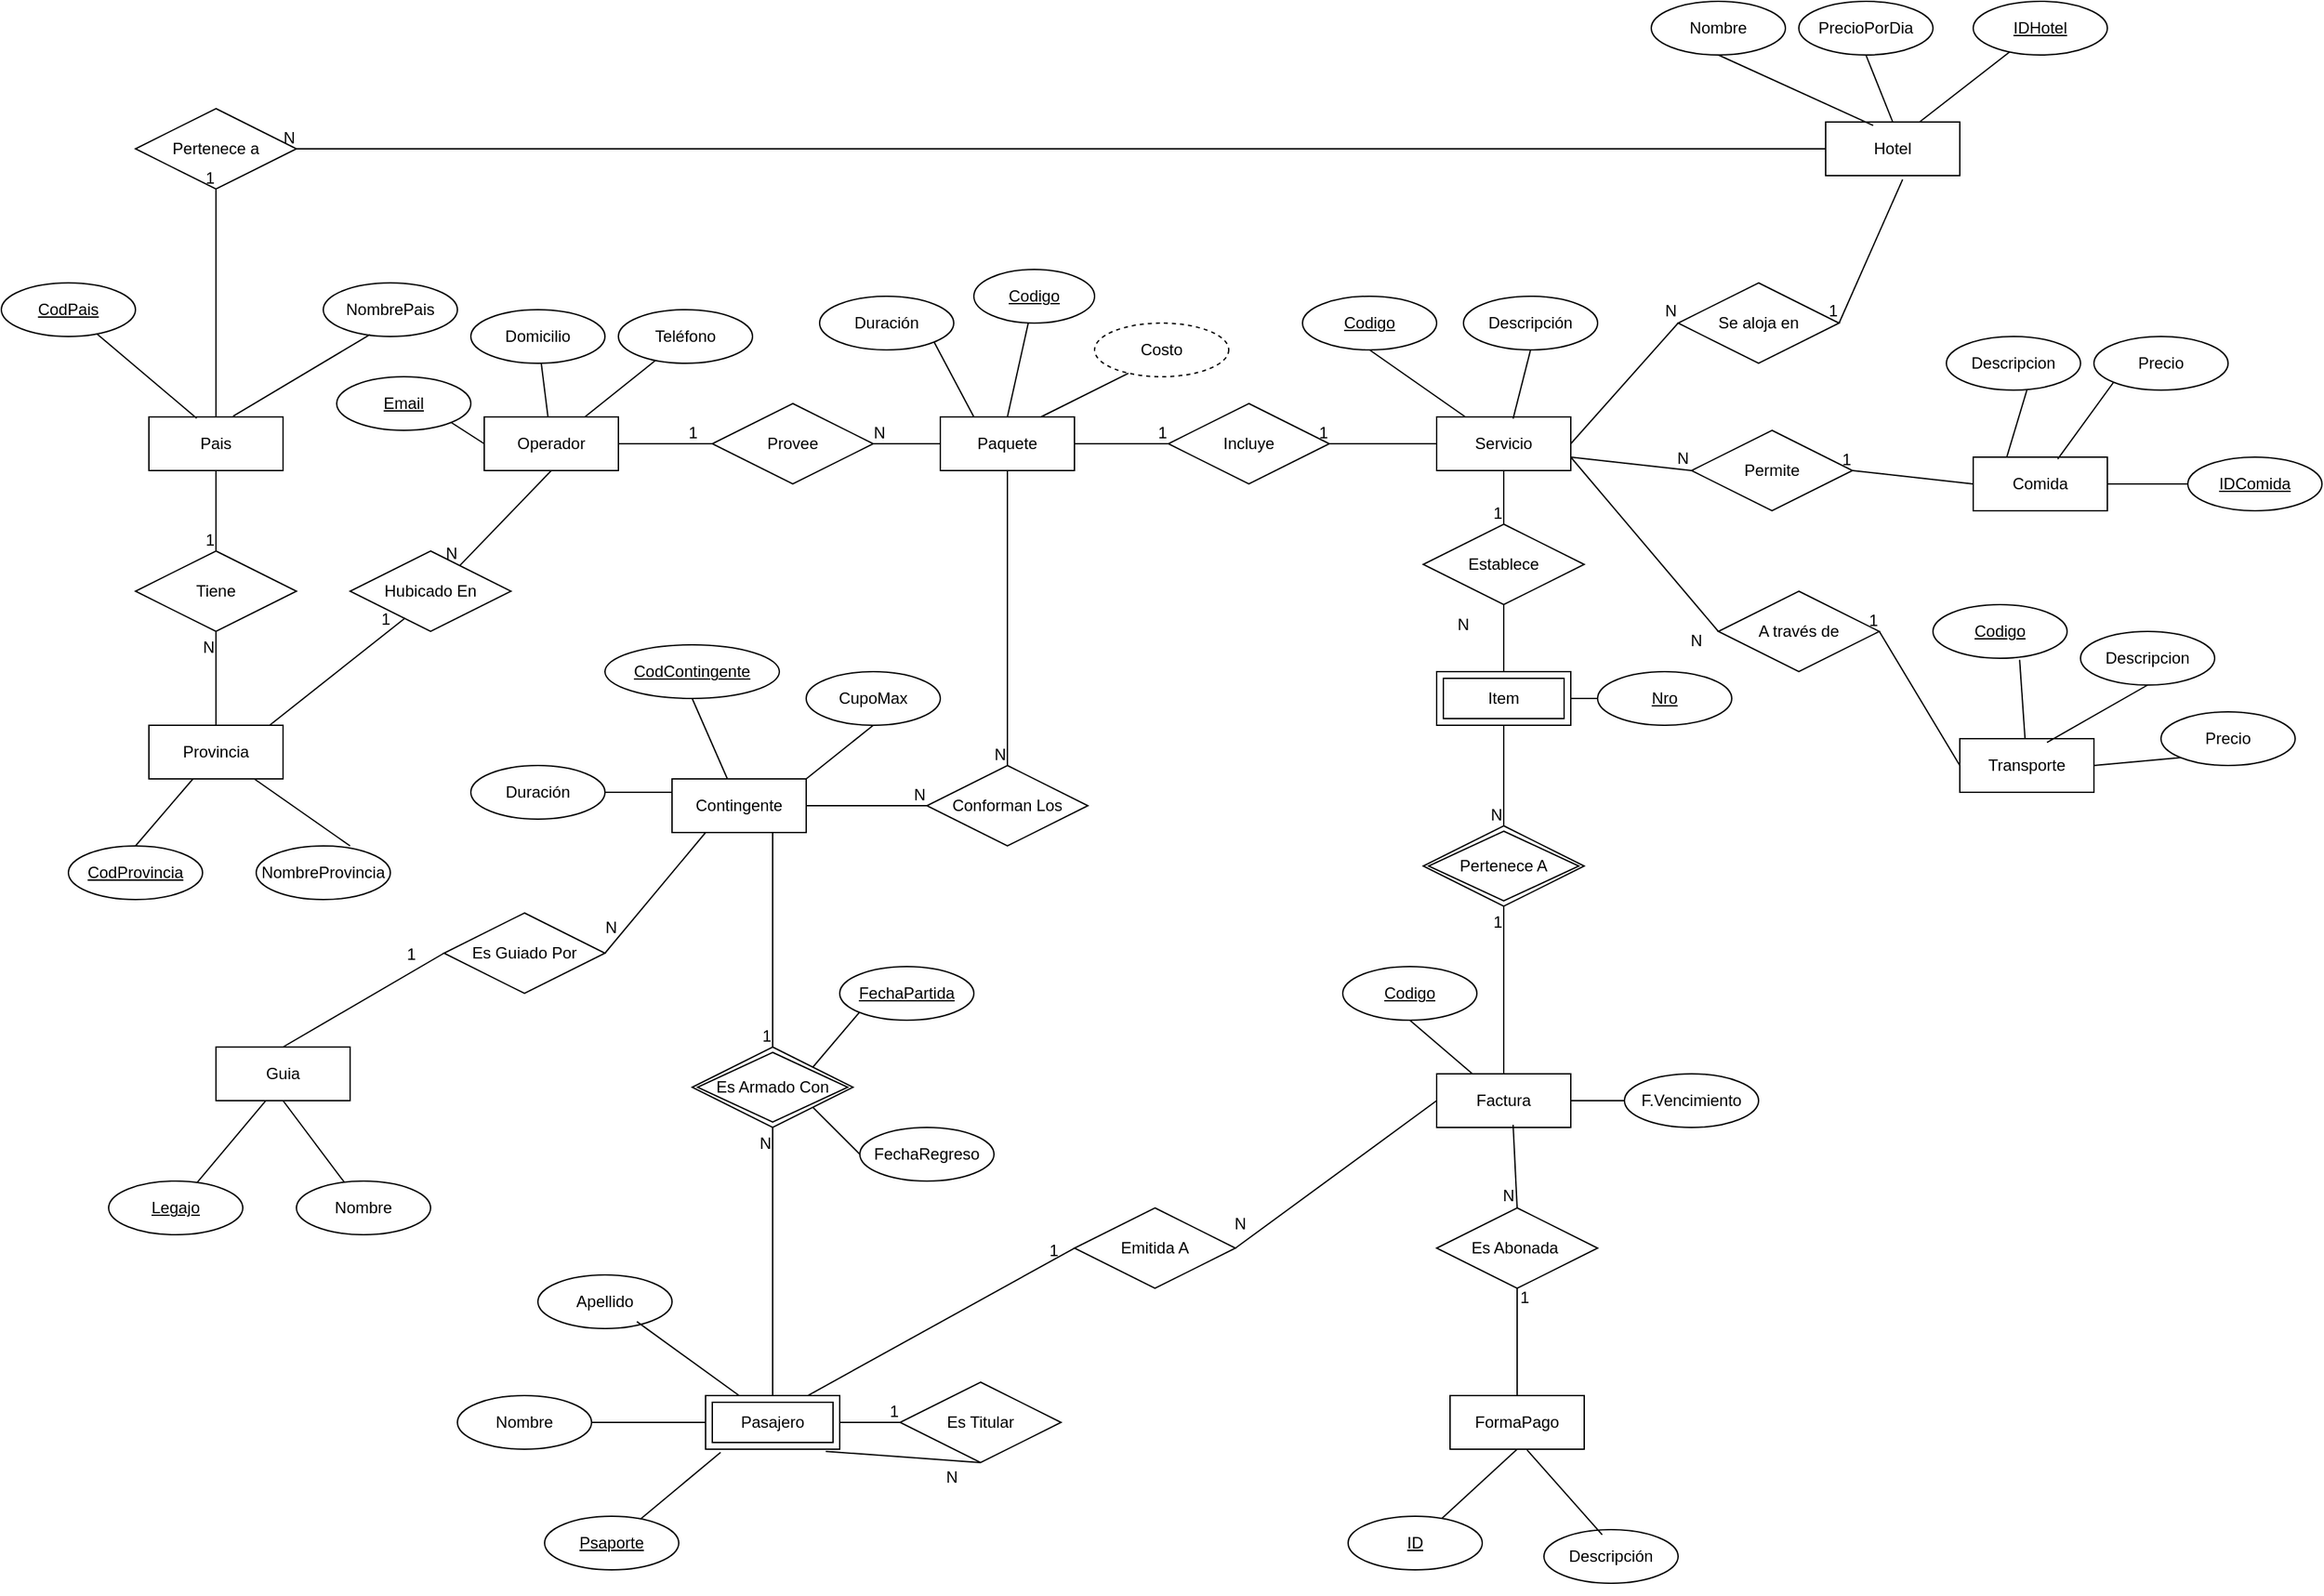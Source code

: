 <mxfile version="26.2.2">
  <diagram name="Página-1" id="6O1KKREfVq3B-GbUaAFD">
    <mxGraphModel dx="1871" dy="1795" grid="1" gridSize="10" guides="1" tooltips="1" connect="1" arrows="1" fold="1" page="1" pageScale="1" pageWidth="827" pageHeight="1169" math="0" shadow="0">
      <root>
        <mxCell id="0" />
        <mxCell id="1" parent="0" />
        <mxCell id="ejgy_zcAvgptHarT8cZN-1" value="Pais" style="whiteSpace=wrap;html=1;align=center;" parent="1" vertex="1">
          <mxGeometry x="-580" y="250" width="100" height="40" as="geometry" />
        </mxCell>
        <mxCell id="ejgy_zcAvgptHarT8cZN-3" value="CodPais" style="ellipse;whiteSpace=wrap;html=1;align=center;fontStyle=4;" parent="1" vertex="1">
          <mxGeometry x="-690" y="150" width="100" height="40" as="geometry" />
        </mxCell>
        <mxCell id="ejgy_zcAvgptHarT8cZN-4" value="NombrePais" style="ellipse;whiteSpace=wrap;html=1;align=center;" parent="1" vertex="1">
          <mxGeometry x="-450" y="150" width="100" height="40" as="geometry" />
        </mxCell>
        <mxCell id="ejgy_zcAvgptHarT8cZN-6" value="" style="endArrow=none;html=1;rounded=0;entryX=0.356;entryY=0.025;entryDx=0;entryDy=0;entryPerimeter=0;" parent="1" source="ejgy_zcAvgptHarT8cZN-3" target="ejgy_zcAvgptHarT8cZN-1" edge="1">
          <mxGeometry relative="1" as="geometry">
            <mxPoint x="-300" y="420" as="sourcePoint" />
            <mxPoint x="-140" y="420" as="targetPoint" />
          </mxGeometry>
        </mxCell>
        <mxCell id="ejgy_zcAvgptHarT8cZN-8" value="" style="endArrow=none;html=1;rounded=0;exitX=0.348;exitY=0.965;exitDx=0;exitDy=0;exitPerimeter=0;entryX=0.628;entryY=-0.015;entryDx=0;entryDy=0;entryPerimeter=0;" parent="1" source="ejgy_zcAvgptHarT8cZN-4" target="ejgy_zcAvgptHarT8cZN-1" edge="1">
          <mxGeometry relative="1" as="geometry">
            <mxPoint x="-300" y="420" as="sourcePoint" />
            <mxPoint x="-140" y="420" as="targetPoint" />
          </mxGeometry>
        </mxCell>
        <mxCell id="ejgy_zcAvgptHarT8cZN-9" value="Provincia" style="whiteSpace=wrap;html=1;align=center;" parent="1" vertex="1">
          <mxGeometry x="-580" y="480" width="100" height="40" as="geometry" />
        </mxCell>
        <mxCell id="ejgy_zcAvgptHarT8cZN-10" value="Tiene" style="shape=rhombus;perimeter=rhombusPerimeter;whiteSpace=wrap;html=1;align=center;" parent="1" vertex="1">
          <mxGeometry x="-590" y="350" width="120" height="60" as="geometry" />
        </mxCell>
        <mxCell id="ejgy_zcAvgptHarT8cZN-11" value="" style="endArrow=none;html=1;rounded=0;" parent="1" source="ejgy_zcAvgptHarT8cZN-10" target="ejgy_zcAvgptHarT8cZN-1" edge="1">
          <mxGeometry relative="1" as="geometry">
            <mxPoint x="-300" y="420" as="sourcePoint" />
            <mxPoint x="-140" y="420" as="targetPoint" />
          </mxGeometry>
        </mxCell>
        <mxCell id="ejgy_zcAvgptHarT8cZN-12" value="1" style="resizable=0;html=1;whiteSpace=wrap;align=right;verticalAlign=bottom;" parent="ejgy_zcAvgptHarT8cZN-11" connectable="0" vertex="1">
          <mxGeometry x="1" relative="1" as="geometry">
            <mxPoint y="60" as="offset" />
          </mxGeometry>
        </mxCell>
        <mxCell id="ejgy_zcAvgptHarT8cZN-13" value="" style="endArrow=none;html=1;rounded=0;entryX=0.5;entryY=1;entryDx=0;entryDy=0;exitX=0.5;exitY=0;exitDx=0;exitDy=0;" parent="1" source="ejgy_zcAvgptHarT8cZN-9" target="ejgy_zcAvgptHarT8cZN-10" edge="1">
          <mxGeometry relative="1" as="geometry">
            <mxPoint x="-300" y="420" as="sourcePoint" />
            <mxPoint x="-140" y="420" as="targetPoint" />
          </mxGeometry>
        </mxCell>
        <mxCell id="ejgy_zcAvgptHarT8cZN-14" value="N" style="resizable=0;html=1;whiteSpace=wrap;align=right;verticalAlign=bottom;" parent="ejgy_zcAvgptHarT8cZN-13" connectable="0" vertex="1">
          <mxGeometry x="1" relative="1" as="geometry">
            <mxPoint y="20" as="offset" />
          </mxGeometry>
        </mxCell>
        <mxCell id="ejgy_zcAvgptHarT8cZN-15" value="CodProvincia" style="ellipse;whiteSpace=wrap;html=1;align=center;fontStyle=4;" parent="1" vertex="1">
          <mxGeometry x="-640" y="570" width="100" height="40" as="geometry" />
        </mxCell>
        <mxCell id="ejgy_zcAvgptHarT8cZN-16" value="NombreProvincia" style="ellipse;whiteSpace=wrap;html=1;align=center;" parent="1" vertex="1">
          <mxGeometry x="-500" y="570" width="100" height="40" as="geometry" />
        </mxCell>
        <mxCell id="ejgy_zcAvgptHarT8cZN-17" value="" style="endArrow=none;html=1;rounded=0;entryX=0.5;entryY=0;entryDx=0;entryDy=0;" parent="1" source="ejgy_zcAvgptHarT8cZN-9" target="ejgy_zcAvgptHarT8cZN-15" edge="1">
          <mxGeometry relative="1" as="geometry">
            <mxPoint x="-300" y="420" as="sourcePoint" />
            <mxPoint x="-140" y="420" as="targetPoint" />
          </mxGeometry>
        </mxCell>
        <mxCell id="ejgy_zcAvgptHarT8cZN-18" value="" style="endArrow=none;html=1;rounded=0;exitX=0.7;exitY=0;exitDx=0;exitDy=0;exitPerimeter=0;" parent="1" source="ejgy_zcAvgptHarT8cZN-16" target="ejgy_zcAvgptHarT8cZN-9" edge="1">
          <mxGeometry relative="1" as="geometry">
            <mxPoint x="-300" y="420" as="sourcePoint" />
            <mxPoint x="-140" y="420" as="targetPoint" />
          </mxGeometry>
        </mxCell>
        <mxCell id="ejgy_zcAvgptHarT8cZN-19" value="Hubicado En" style="shape=rhombus;perimeter=rhombusPerimeter;whiteSpace=wrap;html=1;align=center;" parent="1" vertex="1">
          <mxGeometry x="-430" y="350" width="120" height="60" as="geometry" />
        </mxCell>
        <mxCell id="ejgy_zcAvgptHarT8cZN-21" value="" style="endArrow=none;html=1;rounded=0;entryX=0.342;entryY=0.833;entryDx=0;entryDy=0;exitX=0.9;exitY=0;exitDx=0;exitDy=0;exitPerimeter=0;entryPerimeter=0;" parent="1" source="ejgy_zcAvgptHarT8cZN-9" target="ejgy_zcAvgptHarT8cZN-19" edge="1">
          <mxGeometry relative="1" as="geometry">
            <mxPoint x="-300" y="420" as="sourcePoint" />
            <mxPoint x="-140" y="420" as="targetPoint" />
          </mxGeometry>
        </mxCell>
        <mxCell id="ejgy_zcAvgptHarT8cZN-22" value="1" style="resizable=0;html=1;whiteSpace=wrap;align=right;verticalAlign=bottom;" parent="ejgy_zcAvgptHarT8cZN-21" connectable="0" vertex="1">
          <mxGeometry x="1" relative="1" as="geometry">
            <mxPoint x="-10" y="10" as="offset" />
          </mxGeometry>
        </mxCell>
        <mxCell id="ejgy_zcAvgptHarT8cZN-23" value="Operador" style="whiteSpace=wrap;html=1;align=center;" parent="1" vertex="1">
          <mxGeometry x="-330" y="250" width="100" height="40" as="geometry" />
        </mxCell>
        <mxCell id="ejgy_zcAvgptHarT8cZN-25" value="" style="endArrow=none;html=1;rounded=0;entryX=0.682;entryY=0.18;entryDx=0;entryDy=0;exitX=0.5;exitY=1;exitDx=0;exitDy=0;entryPerimeter=0;" parent="1" source="ejgy_zcAvgptHarT8cZN-23" target="ejgy_zcAvgptHarT8cZN-19" edge="1">
          <mxGeometry relative="1" as="geometry">
            <mxPoint x="-300" y="420" as="sourcePoint" />
            <mxPoint x="-140" y="420" as="targetPoint" />
          </mxGeometry>
        </mxCell>
        <mxCell id="ejgy_zcAvgptHarT8cZN-26" value="N" style="resizable=0;html=1;whiteSpace=wrap;align=right;verticalAlign=bottom;" parent="ejgy_zcAvgptHarT8cZN-25" connectable="0" vertex="1">
          <mxGeometry x="1" relative="1" as="geometry" />
        </mxCell>
        <mxCell id="ejgy_zcAvgptHarT8cZN-28" value="Domicilio" style="ellipse;whiteSpace=wrap;html=1;align=center;" parent="1" vertex="1">
          <mxGeometry x="-340" y="170" width="100" height="40" as="geometry" />
        </mxCell>
        <mxCell id="ejgy_zcAvgptHarT8cZN-29" value="" style="endArrow=none;html=1;rounded=0;" parent="1" source="ejgy_zcAvgptHarT8cZN-28" target="ejgy_zcAvgptHarT8cZN-23" edge="1">
          <mxGeometry relative="1" as="geometry">
            <mxPoint x="-300" y="420" as="sourcePoint" />
            <mxPoint x="-140" y="420" as="targetPoint" />
          </mxGeometry>
        </mxCell>
        <mxCell id="ejgy_zcAvgptHarT8cZN-30" value="Teléfono" style="ellipse;whiteSpace=wrap;html=1;align=center;" parent="1" vertex="1">
          <mxGeometry x="-230" y="170" width="100" height="40" as="geometry" />
        </mxCell>
        <mxCell id="ejgy_zcAvgptHarT8cZN-31" value="" style="endArrow=none;html=1;rounded=0;entryX=0.75;entryY=0;entryDx=0;entryDy=0;" parent="1" source="ejgy_zcAvgptHarT8cZN-30" target="ejgy_zcAvgptHarT8cZN-23" edge="1">
          <mxGeometry relative="1" as="geometry">
            <mxPoint x="-300" y="420" as="sourcePoint" />
            <mxPoint x="-140" y="420" as="targetPoint" />
          </mxGeometry>
        </mxCell>
        <mxCell id="ejgy_zcAvgptHarT8cZN-33" value="Email" style="ellipse;whiteSpace=wrap;html=1;align=center;fontStyle=4;" parent="1" vertex="1">
          <mxGeometry x="-440" y="220" width="100" height="40" as="geometry" />
        </mxCell>
        <mxCell id="ejgy_zcAvgptHarT8cZN-34" value="" style="endArrow=none;html=1;rounded=0;exitX=1;exitY=1;exitDx=0;exitDy=0;entryX=0;entryY=0.5;entryDx=0;entryDy=0;" parent="1" source="ejgy_zcAvgptHarT8cZN-33" target="ejgy_zcAvgptHarT8cZN-23" edge="1">
          <mxGeometry relative="1" as="geometry">
            <mxPoint x="-300" y="420" as="sourcePoint" />
            <mxPoint x="-140" y="420" as="targetPoint" />
          </mxGeometry>
        </mxCell>
        <mxCell id="ejgy_zcAvgptHarT8cZN-35" value="Paquete" style="whiteSpace=wrap;html=1;align=center;" parent="1" vertex="1">
          <mxGeometry x="10" y="250" width="100" height="40" as="geometry" />
        </mxCell>
        <mxCell id="ejgy_zcAvgptHarT8cZN-36" value="Provee" style="shape=rhombus;perimeter=rhombusPerimeter;whiteSpace=wrap;html=1;align=center;" parent="1" vertex="1">
          <mxGeometry x="-160" y="240" width="120" height="60" as="geometry" />
        </mxCell>
        <mxCell id="ejgy_zcAvgptHarT8cZN-38" value="" style="endArrow=none;html=1;rounded=0;entryX=0;entryY=0.5;entryDx=0;entryDy=0;" parent="1" source="ejgy_zcAvgptHarT8cZN-23" target="ejgy_zcAvgptHarT8cZN-36" edge="1">
          <mxGeometry relative="1" as="geometry">
            <mxPoint x="-300" y="420" as="sourcePoint" />
            <mxPoint x="-170" y="260" as="targetPoint" />
          </mxGeometry>
        </mxCell>
        <mxCell id="ejgy_zcAvgptHarT8cZN-39" value="1" style="resizable=0;html=1;whiteSpace=wrap;align=right;verticalAlign=bottom;" parent="ejgy_zcAvgptHarT8cZN-38" connectable="0" vertex="1">
          <mxGeometry x="1" relative="1" as="geometry">
            <mxPoint x="-10" as="offset" />
          </mxGeometry>
        </mxCell>
        <mxCell id="ejgy_zcAvgptHarT8cZN-42" value="" style="endArrow=none;html=1;rounded=0;entryX=1;entryY=0.5;entryDx=0;entryDy=0;exitX=0;exitY=0.5;exitDx=0;exitDy=0;" parent="1" source="ejgy_zcAvgptHarT8cZN-35" target="ejgy_zcAvgptHarT8cZN-36" edge="1">
          <mxGeometry relative="1" as="geometry">
            <mxPoint x="-300" y="420" as="sourcePoint" />
            <mxPoint x="-140" y="420" as="targetPoint" />
          </mxGeometry>
        </mxCell>
        <mxCell id="ejgy_zcAvgptHarT8cZN-43" value="N" style="resizable=0;html=1;whiteSpace=wrap;align=right;verticalAlign=bottom;" parent="ejgy_zcAvgptHarT8cZN-42" connectable="0" vertex="1">
          <mxGeometry x="1" relative="1" as="geometry">
            <mxPoint x="10" as="offset" />
          </mxGeometry>
        </mxCell>
        <mxCell id="ejgy_zcAvgptHarT8cZN-47" value="" style="endArrow=none;html=1;rounded=0;entryX=0;entryY=0.5;entryDx=0;entryDy=0;exitX=1;exitY=0.5;exitDx=0;exitDy=0;" parent="1" source="ejgy_zcAvgptHarT8cZN-35" target="ghniVI8SRtHAH0aED-Tp-4" edge="1">
          <mxGeometry relative="1" as="geometry">
            <mxPoint x="-90" y="420" as="sourcePoint" />
            <mxPoint x="180" y="270" as="targetPoint" />
          </mxGeometry>
        </mxCell>
        <mxCell id="ejgy_zcAvgptHarT8cZN-48" value="1" style="resizable=0;html=1;whiteSpace=wrap;align=right;verticalAlign=bottom;" parent="ejgy_zcAvgptHarT8cZN-47" connectable="0" vertex="1">
          <mxGeometry x="1" relative="1" as="geometry" />
        </mxCell>
        <mxCell id="ejgy_zcAvgptHarT8cZN-51" value="Contingente" style="whiteSpace=wrap;html=1;align=center;" parent="1" vertex="1">
          <mxGeometry x="-190" y="520" width="100" height="40" as="geometry" />
        </mxCell>
        <mxCell id="ejgy_zcAvgptHarT8cZN-56" value="Costo" style="ellipse;whiteSpace=wrap;html=1;align=center;dashed=1;" parent="1" vertex="1">
          <mxGeometry x="125" y="180" width="100" height="40" as="geometry" />
        </mxCell>
        <mxCell id="ejgy_zcAvgptHarT8cZN-57" value="Codigo" style="ellipse;whiteSpace=wrap;html=1;align=center;fontStyle=4;" parent="1" vertex="1">
          <mxGeometry x="35" y="140" width="90" height="40" as="geometry" />
        </mxCell>
        <mxCell id="ejgy_zcAvgptHarT8cZN-59" value="" style="endArrow=none;html=1;rounded=0;entryX=0.5;entryY=0;entryDx=0;entryDy=0;" parent="1" source="ejgy_zcAvgptHarT8cZN-57" target="ejgy_zcAvgptHarT8cZN-35" edge="1">
          <mxGeometry relative="1" as="geometry">
            <mxPoint x="-90" y="420" as="sourcePoint" />
            <mxPoint x="70" y="420" as="targetPoint" />
          </mxGeometry>
        </mxCell>
        <mxCell id="ejgy_zcAvgptHarT8cZN-60" value="" style="endArrow=none;html=1;rounded=0;exitX=0.252;exitY=0.935;exitDx=0;exitDy=0;entryX=0.75;entryY=0;entryDx=0;entryDy=0;exitPerimeter=0;" parent="1" source="ejgy_zcAvgptHarT8cZN-56" target="ejgy_zcAvgptHarT8cZN-35" edge="1">
          <mxGeometry relative="1" as="geometry">
            <mxPoint x="-90" y="420" as="sourcePoint" />
            <mxPoint x="70" y="420" as="targetPoint" />
          </mxGeometry>
        </mxCell>
        <mxCell id="ejgy_zcAvgptHarT8cZN-65" value="Cupo&lt;span style=&quot;background-color: transparent; color: light-dark(rgb(0, 0, 0), rgb(255, 255, 255));&quot;&gt;Max&lt;/span&gt;" style="ellipse;whiteSpace=wrap;html=1;align=center;" parent="1" vertex="1">
          <mxGeometry x="-90" y="440" width="100" height="40" as="geometry" />
        </mxCell>
        <mxCell id="ejgy_zcAvgptHarT8cZN-66" value="CodContingente" style="ellipse;whiteSpace=wrap;html=1;align=center;fontStyle=4;" parent="1" vertex="1">
          <mxGeometry x="-240" y="420" width="130" height="40" as="geometry" />
        </mxCell>
        <mxCell id="ejgy_zcAvgptHarT8cZN-67" value="" style="endArrow=none;html=1;rounded=0;exitX=0.5;exitY=1;exitDx=0;exitDy=0;" parent="1" source="ejgy_zcAvgptHarT8cZN-66" target="ejgy_zcAvgptHarT8cZN-51" edge="1">
          <mxGeometry relative="1" as="geometry">
            <mxPoint x="-90" y="420" as="sourcePoint" />
            <mxPoint x="70" y="420" as="targetPoint" />
          </mxGeometry>
        </mxCell>
        <mxCell id="ejgy_zcAvgptHarT8cZN-68" value="" style="endArrow=none;html=1;rounded=0;exitX=0.5;exitY=1;exitDx=0;exitDy=0;entryX=1;entryY=0;entryDx=0;entryDy=0;" parent="1" source="ejgy_zcAvgptHarT8cZN-65" target="ejgy_zcAvgptHarT8cZN-51" edge="1">
          <mxGeometry relative="1" as="geometry">
            <mxPoint x="-90" y="420" as="sourcePoint" />
            <mxPoint x="70" y="420" as="targetPoint" />
          </mxGeometry>
        </mxCell>
        <mxCell id="ejgy_zcAvgptHarT8cZN-71" value="Duración" style="ellipse;whiteSpace=wrap;html=1;align=center;" parent="1" vertex="1">
          <mxGeometry x="-340" y="510" width="100" height="40" as="geometry" />
        </mxCell>
        <mxCell id="ejgy_zcAvgptHarT8cZN-72" value="" style="endArrow=none;html=1;rounded=0;exitX=1;exitY=0.5;exitDx=0;exitDy=0;entryX=0;entryY=0.25;entryDx=0;entryDy=0;" parent="1" source="ejgy_zcAvgptHarT8cZN-71" target="ejgy_zcAvgptHarT8cZN-51" edge="1">
          <mxGeometry relative="1" as="geometry">
            <mxPoint x="-90" y="420" as="sourcePoint" />
            <mxPoint x="70" y="420" as="targetPoint" />
          </mxGeometry>
        </mxCell>
        <mxCell id="ejgy_zcAvgptHarT8cZN-73" value="Conforman Los" style="shape=rhombus;perimeter=rhombusPerimeter;whiteSpace=wrap;html=1;align=center;" parent="1" vertex="1">
          <mxGeometry y="510" width="120" height="60" as="geometry" />
        </mxCell>
        <mxCell id="ejgy_zcAvgptHarT8cZN-74" value="" style="endArrow=none;html=1;rounded=0;entryX=0.5;entryY=0;entryDx=0;entryDy=0;exitX=0.5;exitY=1;exitDx=0;exitDy=0;" parent="1" source="ejgy_zcAvgptHarT8cZN-35" target="ejgy_zcAvgptHarT8cZN-73" edge="1">
          <mxGeometry relative="1" as="geometry">
            <mxPoint x="-140" y="420" as="sourcePoint" />
            <mxPoint x="20" y="420" as="targetPoint" />
          </mxGeometry>
        </mxCell>
        <mxCell id="ejgy_zcAvgptHarT8cZN-75" value="N" style="resizable=0;html=1;whiteSpace=wrap;align=right;verticalAlign=bottom;" parent="ejgy_zcAvgptHarT8cZN-74" connectable="0" vertex="1">
          <mxGeometry x="1" relative="1" as="geometry" />
        </mxCell>
        <mxCell id="ejgy_zcAvgptHarT8cZN-78" value="" style="endArrow=none;html=1;rounded=0;entryX=0;entryY=0.5;entryDx=0;entryDy=0;exitX=1;exitY=0.5;exitDx=0;exitDy=0;" parent="1" source="ejgy_zcAvgptHarT8cZN-51" target="ejgy_zcAvgptHarT8cZN-73" edge="1">
          <mxGeometry relative="1" as="geometry">
            <mxPoint x="-140" y="420" as="sourcePoint" />
            <mxPoint x="20" y="420" as="targetPoint" />
          </mxGeometry>
        </mxCell>
        <mxCell id="ejgy_zcAvgptHarT8cZN-79" value="N" style="resizable=0;html=1;whiteSpace=wrap;align=right;verticalAlign=bottom;" parent="ejgy_zcAvgptHarT8cZN-78" connectable="0" vertex="1">
          <mxGeometry x="1" relative="1" as="geometry" />
        </mxCell>
        <mxCell id="ejgy_zcAvgptHarT8cZN-82" value="Psaporte" style="ellipse;whiteSpace=wrap;html=1;align=center;fontStyle=4;" parent="1" vertex="1">
          <mxGeometry x="-285" y="1070" width="100" height="40" as="geometry" />
        </mxCell>
        <mxCell id="ejgy_zcAvgptHarT8cZN-83" value="Nombre" style="ellipse;whiteSpace=wrap;html=1;align=center;" parent="1" vertex="1">
          <mxGeometry x="-350" y="980" width="100" height="40" as="geometry" />
        </mxCell>
        <mxCell id="ejgy_zcAvgptHarT8cZN-84" value="" style="endArrow=none;html=1;rounded=0;entryX=0.112;entryY=1.06;entryDx=0;entryDy=0;entryPerimeter=0;" parent="1" source="ejgy_zcAvgptHarT8cZN-82" target="InJDaDbi0Jno1Hsyv-po-46" edge="1">
          <mxGeometry relative="1" as="geometry">
            <mxPoint x="-80" y="640" as="sourcePoint" />
            <mxPoint x="-159.6" y="1020.2" as="targetPoint" />
          </mxGeometry>
        </mxCell>
        <mxCell id="ejgy_zcAvgptHarT8cZN-85" value="" style="endArrow=none;html=1;rounded=0;exitX=1;exitY=0.5;exitDx=0;exitDy=0;entryX=0;entryY=0.5;entryDx=0;entryDy=0;" parent="1" source="ejgy_zcAvgptHarT8cZN-83" target="InJDaDbi0Jno1Hsyv-po-46" edge="1">
          <mxGeometry relative="1" as="geometry">
            <mxPoint x="-80" y="640" as="sourcePoint" />
            <mxPoint x="-175" y="1000" as="targetPoint" />
          </mxGeometry>
        </mxCell>
        <mxCell id="ejgy_zcAvgptHarT8cZN-87" value="" style="endArrow=none;html=1;rounded=0;entryX=0.5;entryY=0;entryDx=0;entryDy=0;exitX=0.75;exitY=1;exitDx=0;exitDy=0;" parent="1" source="ejgy_zcAvgptHarT8cZN-51" target="InJDaDbi0Jno1Hsyv-po-47" edge="1">
          <mxGeometry relative="1" as="geometry">
            <mxPoint x="-80" y="640" as="sourcePoint" />
            <mxPoint x="-115" y="720" as="targetPoint" />
          </mxGeometry>
        </mxCell>
        <mxCell id="ejgy_zcAvgptHarT8cZN-88" value="1" style="resizable=0;html=1;whiteSpace=wrap;align=right;verticalAlign=bottom;" parent="ejgy_zcAvgptHarT8cZN-87" connectable="0" vertex="1">
          <mxGeometry x="1" relative="1" as="geometry" />
        </mxCell>
        <mxCell id="ejgy_zcAvgptHarT8cZN-89" value="" style="endArrow=none;html=1;rounded=0;entryX=0.5;entryY=1;entryDx=0;entryDy=0;exitX=0.5;exitY=0;exitDx=0;exitDy=0;" parent="1" source="InJDaDbi0Jno1Hsyv-po-46" target="InJDaDbi0Jno1Hsyv-po-47" edge="1">
          <mxGeometry relative="1" as="geometry">
            <mxPoint x="-113.8" y="984" as="sourcePoint" />
            <mxPoint x="-115" y="780" as="targetPoint" />
          </mxGeometry>
        </mxCell>
        <mxCell id="ejgy_zcAvgptHarT8cZN-90" value="N" style="resizable=0;html=1;whiteSpace=wrap;align=right;verticalAlign=bottom;" parent="ejgy_zcAvgptHarT8cZN-89" connectable="0" vertex="1">
          <mxGeometry x="1" relative="1" as="geometry">
            <mxPoint y="20" as="offset" />
          </mxGeometry>
        </mxCell>
        <mxCell id="ejgy_zcAvgptHarT8cZN-91" value="Es Titular" style="shape=rhombus;perimeter=rhombusPerimeter;whiteSpace=wrap;html=1;align=center;" parent="1" vertex="1">
          <mxGeometry x="-20" y="970" width="120" height="60" as="geometry" />
        </mxCell>
        <mxCell id="ejgy_zcAvgptHarT8cZN-93" value="" style="endArrow=none;html=1;rounded=0;entryX=0;entryY=0.5;entryDx=0;entryDy=0;exitX=1;exitY=0.5;exitDx=0;exitDy=0;" parent="1" source="InJDaDbi0Jno1Hsyv-po-46" target="ejgy_zcAvgptHarT8cZN-91" edge="1">
          <mxGeometry relative="1" as="geometry">
            <mxPoint x="-75" y="1000" as="sourcePoint" />
            <mxPoint x="90" y="540" as="targetPoint" />
          </mxGeometry>
        </mxCell>
        <mxCell id="ejgy_zcAvgptHarT8cZN-94" value="1" style="resizable=0;html=1;whiteSpace=wrap;align=right;verticalAlign=bottom;" parent="ejgy_zcAvgptHarT8cZN-93" connectable="0" vertex="1">
          <mxGeometry x="1" relative="1" as="geometry" />
        </mxCell>
        <mxCell id="ejgy_zcAvgptHarT8cZN-95" value="" style="endArrow=none;html=1;rounded=0;entryX=0.5;entryY=1;entryDx=0;entryDy=0;exitX=0.896;exitY=1.04;exitDx=0;exitDy=0;exitPerimeter=0;" parent="1" source="InJDaDbi0Jno1Hsyv-po-46" target="ejgy_zcAvgptHarT8cZN-91" edge="1">
          <mxGeometry relative="1" as="geometry">
            <mxPoint x="-75" y="1020" as="sourcePoint" />
            <mxPoint x="120" y="700" as="targetPoint" />
          </mxGeometry>
        </mxCell>
        <mxCell id="ejgy_zcAvgptHarT8cZN-96" value="N" style="resizable=0;html=1;whiteSpace=wrap;align=right;verticalAlign=bottom;" parent="ejgy_zcAvgptHarT8cZN-95" connectable="0" vertex="1">
          <mxGeometry x="1" relative="1" as="geometry">
            <mxPoint x="-15" y="20" as="offset" />
          </mxGeometry>
        </mxCell>
        <mxCell id="ejgy_zcAvgptHarT8cZN-97" value="Item" style="shape=ext;margin=3;double=1;whiteSpace=wrap;html=1;align=center;" parent="1" vertex="1">
          <mxGeometry x="380" y="440" width="100" height="40" as="geometry" />
        </mxCell>
        <mxCell id="ejgy_zcAvgptHarT8cZN-104" value="Pertenece A" style="shape=rhombus;double=1;perimeter=rhombusPerimeter;whiteSpace=wrap;html=1;align=center;" parent="1" vertex="1">
          <mxGeometry x="370" y="555" width="120" height="60" as="geometry" />
        </mxCell>
        <mxCell id="ejgy_zcAvgptHarT8cZN-105" value="" style="endArrow=none;html=1;rounded=0;entryX=0.5;entryY=0;entryDx=0;entryDy=0;" parent="1" source="ejgy_zcAvgptHarT8cZN-97" target="ejgy_zcAvgptHarT8cZN-104" edge="1">
          <mxGeometry relative="1" as="geometry">
            <mxPoint x="-40" y="410" as="sourcePoint" />
            <mxPoint x="120" y="410" as="targetPoint" />
          </mxGeometry>
        </mxCell>
        <mxCell id="ejgy_zcAvgptHarT8cZN-106" value="N" style="resizable=0;html=1;whiteSpace=wrap;align=right;verticalAlign=bottom;" parent="ejgy_zcAvgptHarT8cZN-105" connectable="0" vertex="1">
          <mxGeometry x="1" relative="1" as="geometry" />
        </mxCell>
        <mxCell id="ejgy_zcAvgptHarT8cZN-107" value="Factura" style="whiteSpace=wrap;html=1;align=center;" parent="1" vertex="1">
          <mxGeometry x="380" y="740" width="100" height="40" as="geometry" />
        </mxCell>
        <mxCell id="ejgy_zcAvgptHarT8cZN-108" value="" style="endArrow=none;html=1;rounded=0;entryX=0.5;entryY=1;entryDx=0;entryDy=0;" parent="1" source="ejgy_zcAvgptHarT8cZN-107" target="ejgy_zcAvgptHarT8cZN-104" edge="1">
          <mxGeometry relative="1" as="geometry">
            <mxPoint x="-40" y="580" as="sourcePoint" />
            <mxPoint x="120" y="580" as="targetPoint" />
          </mxGeometry>
        </mxCell>
        <mxCell id="ejgy_zcAvgptHarT8cZN-109" value="1" style="resizable=0;html=1;whiteSpace=wrap;align=right;verticalAlign=bottom;" parent="ejgy_zcAvgptHarT8cZN-108" connectable="0" vertex="1">
          <mxGeometry x="1" relative="1" as="geometry">
            <mxPoint y="20" as="offset" />
          </mxGeometry>
        </mxCell>
        <mxCell id="ejgy_zcAvgptHarT8cZN-110" value="Nro" style="ellipse;whiteSpace=wrap;html=1;align=center;fontStyle=4;" parent="1" vertex="1">
          <mxGeometry x="500" y="440" width="100" height="40" as="geometry" />
        </mxCell>
        <mxCell id="ejgy_zcAvgptHarT8cZN-111" value="" style="endArrow=none;html=1;rounded=0;entryX=0;entryY=0.5;entryDx=0;entryDy=0;exitX=1;exitY=0.5;exitDx=0;exitDy=0;" parent="1" source="ejgy_zcAvgptHarT8cZN-97" target="ejgy_zcAvgptHarT8cZN-110" edge="1">
          <mxGeometry relative="1" as="geometry">
            <mxPoint x="-40" y="580" as="sourcePoint" />
            <mxPoint x="120" y="580" as="targetPoint" />
          </mxGeometry>
        </mxCell>
        <mxCell id="ejgy_zcAvgptHarT8cZN-112" value="Emitida A" style="shape=rhombus;perimeter=rhombusPerimeter;whiteSpace=wrap;html=1;align=center;" parent="1" vertex="1">
          <mxGeometry x="110" y="840" width="120" height="60" as="geometry" />
        </mxCell>
        <mxCell id="ejgy_zcAvgptHarT8cZN-114" value="" style="endArrow=none;html=1;rounded=0;entryX=0;entryY=0.5;entryDx=0;entryDy=0;" parent="1" target="ejgy_zcAvgptHarT8cZN-112" edge="1">
          <mxGeometry relative="1" as="geometry">
            <mxPoint x="-88.846" y="980" as="sourcePoint" />
            <mxPoint x="120" y="580" as="targetPoint" />
          </mxGeometry>
        </mxCell>
        <mxCell id="ejgy_zcAvgptHarT8cZN-115" value="1" style="resizable=0;html=1;whiteSpace=wrap;align=right;verticalAlign=bottom;" parent="ejgy_zcAvgptHarT8cZN-114" connectable="0" vertex="1">
          <mxGeometry x="1" relative="1" as="geometry">
            <mxPoint x="-10" y="10" as="offset" />
          </mxGeometry>
        </mxCell>
        <mxCell id="ejgy_zcAvgptHarT8cZN-117" value="" style="endArrow=none;html=1;rounded=0;exitX=1;exitY=0.5;exitDx=0;exitDy=0;entryX=0;entryY=0.5;entryDx=0;entryDy=0;" parent="1" source="ejgy_zcAvgptHarT8cZN-112" target="ejgy_zcAvgptHarT8cZN-107" edge="1">
          <mxGeometry relative="1" as="geometry">
            <mxPoint x="40" y="700" as="sourcePoint" />
            <mxPoint x="130" y="590" as="targetPoint" />
          </mxGeometry>
        </mxCell>
        <mxCell id="ejgy_zcAvgptHarT8cZN-118" value="N" style="resizable=0;html=1;whiteSpace=wrap;align=right;verticalAlign=bottom;" parent="ejgy_zcAvgptHarT8cZN-117" connectable="0" vertex="1">
          <mxGeometry x="1" relative="1" as="geometry">
            <mxPoint x="-140" y="100" as="offset" />
          </mxGeometry>
        </mxCell>
        <mxCell id="ejgy_zcAvgptHarT8cZN-119" value="Codigo" style="ellipse;whiteSpace=wrap;html=1;align=center;fontStyle=4;" parent="1" vertex="1">
          <mxGeometry x="310" y="660" width="100" height="40" as="geometry" />
        </mxCell>
        <mxCell id="ejgy_zcAvgptHarT8cZN-121" value="F.Vencimiento" style="ellipse;whiteSpace=wrap;html=1;align=center;" parent="1" vertex="1">
          <mxGeometry x="520" y="740" width="100" height="40" as="geometry" />
        </mxCell>
        <mxCell id="ejgy_zcAvgptHarT8cZN-122" value="" style="endArrow=none;html=1;rounded=0;exitX=0.5;exitY=1;exitDx=0;exitDy=0;" parent="1" source="ejgy_zcAvgptHarT8cZN-119" target="ejgy_zcAvgptHarT8cZN-107" edge="1">
          <mxGeometry relative="1" as="geometry">
            <mxPoint x="-40" y="580" as="sourcePoint" />
            <mxPoint x="120" y="580" as="targetPoint" />
          </mxGeometry>
        </mxCell>
        <mxCell id="ejgy_zcAvgptHarT8cZN-123" value="" style="endArrow=none;html=1;rounded=0;entryX=1;entryY=0.5;entryDx=0;entryDy=0;" parent="1" source="ejgy_zcAvgptHarT8cZN-121" target="ejgy_zcAvgptHarT8cZN-107" edge="1">
          <mxGeometry relative="1" as="geometry">
            <mxPoint x="-40" y="580" as="sourcePoint" />
            <mxPoint x="120" y="580" as="targetPoint" />
          </mxGeometry>
        </mxCell>
        <mxCell id="ejgy_zcAvgptHarT8cZN-124" value="FormaPago" style="whiteSpace=wrap;html=1;align=center;" parent="1" vertex="1">
          <mxGeometry x="390" y="980" width="100" height="40" as="geometry" />
        </mxCell>
        <mxCell id="ejgy_zcAvgptHarT8cZN-125" value="Es Abonada&amp;nbsp;" style="shape=rhombus;perimeter=rhombusPerimeter;whiteSpace=wrap;html=1;align=center;" parent="1" vertex="1">
          <mxGeometry x="380" y="840" width="120" height="60" as="geometry" />
        </mxCell>
        <mxCell id="ejgy_zcAvgptHarT8cZN-127" value="" style="endArrow=none;html=1;rounded=0;entryX=0.5;entryY=1;entryDx=0;entryDy=0;" parent="1" source="ejgy_zcAvgptHarT8cZN-124" target="ejgy_zcAvgptHarT8cZN-125" edge="1">
          <mxGeometry relative="1" as="geometry">
            <mxPoint x="-40" y="580" as="sourcePoint" />
            <mxPoint x="120" y="580" as="targetPoint" />
          </mxGeometry>
        </mxCell>
        <mxCell id="ejgy_zcAvgptHarT8cZN-128" value="1" style="resizable=0;html=1;whiteSpace=wrap;align=right;verticalAlign=bottom;" parent="ejgy_zcAvgptHarT8cZN-127" connectable="0" vertex="1">
          <mxGeometry x="1" relative="1" as="geometry">
            <mxPoint x="10" y="15" as="offset" />
          </mxGeometry>
        </mxCell>
        <mxCell id="ejgy_zcAvgptHarT8cZN-129" value="" style="endArrow=none;html=1;rounded=0;entryX=0.5;entryY=0;entryDx=0;entryDy=0;exitX=0.57;exitY=0.95;exitDx=0;exitDy=0;exitPerimeter=0;" parent="1" source="ejgy_zcAvgptHarT8cZN-107" target="ejgy_zcAvgptHarT8cZN-125" edge="1">
          <mxGeometry relative="1" as="geometry">
            <mxPoint x="-40" y="580" as="sourcePoint" />
            <mxPoint x="120" y="580" as="targetPoint" />
          </mxGeometry>
        </mxCell>
        <mxCell id="ejgy_zcAvgptHarT8cZN-130" value="N" style="resizable=0;html=1;whiteSpace=wrap;align=right;verticalAlign=bottom;" parent="ejgy_zcAvgptHarT8cZN-129" connectable="0" vertex="1">
          <mxGeometry x="1" relative="1" as="geometry" />
        </mxCell>
        <mxCell id="ejgy_zcAvgptHarT8cZN-131" value="Descripción" style="ellipse;whiteSpace=wrap;html=1;align=center;" parent="1" vertex="1">
          <mxGeometry x="460" y="1080" width="100" height="40" as="geometry" />
        </mxCell>
        <mxCell id="ejgy_zcAvgptHarT8cZN-132" value="ID" style="ellipse;whiteSpace=wrap;html=1;align=center;fontStyle=4;" parent="1" vertex="1">
          <mxGeometry x="314" y="1070" width="100" height="40" as="geometry" />
        </mxCell>
        <mxCell id="ejgy_zcAvgptHarT8cZN-133" style="edgeStyle=orthogonalEdgeStyle;rounded=0;orthogonalLoop=1;jettySize=auto;html=1;exitX=0.5;exitY=1;exitDx=0;exitDy=0;" parent="1" source="ejgy_zcAvgptHarT8cZN-131" target="ejgy_zcAvgptHarT8cZN-131" edge="1">
          <mxGeometry relative="1" as="geometry" />
        </mxCell>
        <mxCell id="ejgy_zcAvgptHarT8cZN-134" value="" style="endArrow=none;html=1;rounded=0;entryX=0.5;entryY=1;entryDx=0;entryDy=0;" parent="1" source="ejgy_zcAvgptHarT8cZN-132" target="ejgy_zcAvgptHarT8cZN-124" edge="1">
          <mxGeometry relative="1" as="geometry">
            <mxPoint x="-40" y="750" as="sourcePoint" />
            <mxPoint x="120" y="750" as="targetPoint" />
          </mxGeometry>
        </mxCell>
        <mxCell id="ejgy_zcAvgptHarT8cZN-135" value="" style="endArrow=none;html=1;rounded=0;entryX=0.574;entryY=1.015;entryDx=0;entryDy=0;entryPerimeter=0;exitX=0.434;exitY=0.095;exitDx=0;exitDy=0;exitPerimeter=0;" parent="1" source="ejgy_zcAvgptHarT8cZN-131" target="ejgy_zcAvgptHarT8cZN-124" edge="1">
          <mxGeometry relative="1" as="geometry">
            <mxPoint x="-40" y="750" as="sourcePoint" />
            <mxPoint x="120" y="750" as="targetPoint" />
          </mxGeometry>
        </mxCell>
        <mxCell id="ejgy_zcAvgptHarT8cZN-136" value="Guia" style="whiteSpace=wrap;html=1;align=center;" parent="1" vertex="1">
          <mxGeometry x="-530" y="720" width="100" height="40" as="geometry" />
        </mxCell>
        <mxCell id="ejgy_zcAvgptHarT8cZN-137" value="Es Guiado Por" style="shape=rhombus;perimeter=rhombusPerimeter;whiteSpace=wrap;html=1;align=center;" parent="1" vertex="1">
          <mxGeometry x="-360" y="620" width="120" height="60" as="geometry" />
        </mxCell>
        <mxCell id="ejgy_zcAvgptHarT8cZN-138" value="" style="endArrow=none;html=1;rounded=0;entryX=0;entryY=0.5;entryDx=0;entryDy=0;exitX=0.5;exitY=0;exitDx=0;exitDy=0;" parent="1" source="ejgy_zcAvgptHarT8cZN-136" target="ejgy_zcAvgptHarT8cZN-137" edge="1">
          <mxGeometry relative="1" as="geometry">
            <mxPoint x="-40" y="630" as="sourcePoint" />
            <mxPoint x="120" y="630" as="targetPoint" />
          </mxGeometry>
        </mxCell>
        <mxCell id="ejgy_zcAvgptHarT8cZN-139" value="1" style="resizable=0;html=1;whiteSpace=wrap;align=right;verticalAlign=bottom;" parent="ejgy_zcAvgptHarT8cZN-138" connectable="0" vertex="1">
          <mxGeometry x="1" relative="1" as="geometry">
            <mxPoint x="-20" y="10" as="offset" />
          </mxGeometry>
        </mxCell>
        <mxCell id="ejgy_zcAvgptHarT8cZN-140" value="" style="endArrow=none;html=1;rounded=0;entryX=1;entryY=0.5;entryDx=0;entryDy=0;exitX=0.25;exitY=1;exitDx=0;exitDy=0;" parent="1" source="ejgy_zcAvgptHarT8cZN-51" target="ejgy_zcAvgptHarT8cZN-137" edge="1">
          <mxGeometry relative="1" as="geometry">
            <mxPoint x="-40" y="630" as="sourcePoint" />
            <mxPoint x="120" y="630" as="targetPoint" />
          </mxGeometry>
        </mxCell>
        <mxCell id="ejgy_zcAvgptHarT8cZN-141" value="N" style="resizable=0;html=1;whiteSpace=wrap;align=right;verticalAlign=bottom;" parent="ejgy_zcAvgptHarT8cZN-140" connectable="0" vertex="1">
          <mxGeometry x="1" relative="1" as="geometry">
            <mxPoint x="10" y="-10" as="offset" />
          </mxGeometry>
        </mxCell>
        <mxCell id="ejgy_zcAvgptHarT8cZN-142" value="Legajo" style="ellipse;whiteSpace=wrap;html=1;align=center;fontStyle=4;" parent="1" vertex="1">
          <mxGeometry x="-610" y="820" width="100" height="40" as="geometry" />
        </mxCell>
        <mxCell id="ejgy_zcAvgptHarT8cZN-143" value="Nombre" style="ellipse;whiteSpace=wrap;html=1;align=center;" parent="1" vertex="1">
          <mxGeometry x="-470" y="820" width="100" height="40" as="geometry" />
        </mxCell>
        <mxCell id="ejgy_zcAvgptHarT8cZN-144" value="" style="endArrow=none;html=1;rounded=0;exitX=0.37;exitY=1.005;exitDx=0;exitDy=0;exitPerimeter=0;" parent="1" source="ejgy_zcAvgptHarT8cZN-136" target="ejgy_zcAvgptHarT8cZN-142" edge="1">
          <mxGeometry relative="1" as="geometry">
            <mxPoint x="-40" y="660" as="sourcePoint" />
            <mxPoint x="120" y="660" as="targetPoint" />
          </mxGeometry>
        </mxCell>
        <mxCell id="ejgy_zcAvgptHarT8cZN-145" value="" style="endArrow=none;html=1;rounded=0;exitX=0.5;exitY=1;exitDx=0;exitDy=0;" parent="1" source="ejgy_zcAvgptHarT8cZN-136" target="ejgy_zcAvgptHarT8cZN-143" edge="1">
          <mxGeometry relative="1" as="geometry">
            <mxPoint x="-40" y="660" as="sourcePoint" />
            <mxPoint x="120" y="660" as="targetPoint" />
          </mxGeometry>
        </mxCell>
        <mxCell id="ghniVI8SRtHAH0aED-Tp-1" value="Servicio" style="whiteSpace=wrap;html=1;align=center;" parent="1" vertex="1">
          <mxGeometry x="380" y="250" width="100" height="40" as="geometry" />
        </mxCell>
        <mxCell id="ghniVI8SRtHAH0aED-Tp-2" value="" style="endArrow=none;html=1;rounded=0;entryX=1;entryY=0.5;entryDx=0;entryDy=0;exitX=0;exitY=0.5;exitDx=0;exitDy=0;" parent="1" source="ghniVI8SRtHAH0aED-Tp-1" target="ghniVI8SRtHAH0aED-Tp-4" edge="1">
          <mxGeometry relative="1" as="geometry">
            <mxPoint x="130" y="470" as="sourcePoint" />
            <mxPoint x="300" y="270" as="targetPoint" />
          </mxGeometry>
        </mxCell>
        <mxCell id="ghniVI8SRtHAH0aED-Tp-3" value="1" style="resizable=0;html=1;whiteSpace=wrap;align=right;verticalAlign=bottom;" parent="ghniVI8SRtHAH0aED-Tp-2" connectable="0" vertex="1">
          <mxGeometry x="1" relative="1" as="geometry" />
        </mxCell>
        <mxCell id="ghniVI8SRtHAH0aED-Tp-4" value="Incluye" style="shape=rhombus;perimeter=rhombusPerimeter;whiteSpace=wrap;html=1;align=center;" parent="1" vertex="1">
          <mxGeometry x="180" y="240" width="120" height="60" as="geometry" />
        </mxCell>
        <mxCell id="ghniVI8SRtHAH0aED-Tp-7" value="Codigo" style="ellipse;whiteSpace=wrap;html=1;align=center;fontStyle=4;" parent="1" vertex="1">
          <mxGeometry x="280" y="160" width="100" height="40" as="geometry" />
        </mxCell>
        <mxCell id="ghniVI8SRtHAH0aED-Tp-8" value="Descripción" style="ellipse;whiteSpace=wrap;html=1;align=center;" parent="1" vertex="1">
          <mxGeometry x="400" y="160" width="100" height="40" as="geometry" />
        </mxCell>
        <mxCell id="ghniVI8SRtHAH0aED-Tp-9" value="" style="endArrow=none;html=1;rounded=0;exitX=0.5;exitY=1;exitDx=0;exitDy=0;" parent="1" source="ghniVI8SRtHAH0aED-Tp-7" target="ghniVI8SRtHAH0aED-Tp-1" edge="1">
          <mxGeometry relative="1" as="geometry">
            <mxPoint x="130" y="470" as="sourcePoint" />
            <mxPoint x="290" y="470" as="targetPoint" />
          </mxGeometry>
        </mxCell>
        <mxCell id="ghniVI8SRtHAH0aED-Tp-10" value="" style="endArrow=none;html=1;rounded=0;exitX=0.5;exitY=1;exitDx=0;exitDy=0;entryX=0.57;entryY=0.03;entryDx=0;entryDy=0;entryPerimeter=0;" parent="1" source="ghniVI8SRtHAH0aED-Tp-8" target="ghniVI8SRtHAH0aED-Tp-1" edge="1">
          <mxGeometry relative="1" as="geometry">
            <mxPoint x="130" y="470" as="sourcePoint" />
            <mxPoint x="290" y="470" as="targetPoint" />
          </mxGeometry>
        </mxCell>
        <mxCell id="ghniVI8SRtHAH0aED-Tp-11" value="Transporte" style="whiteSpace=wrap;html=1;align=center;" parent="1" vertex="1">
          <mxGeometry x="770" y="490" width="100" height="40" as="geometry" />
        </mxCell>
        <mxCell id="ghniVI8SRtHAH0aED-Tp-12" value="A través de" style="shape=rhombus;perimeter=rhombusPerimeter;whiteSpace=wrap;html=1;align=center;" parent="1" vertex="1">
          <mxGeometry x="590" y="380" width="120" height="60" as="geometry" />
        </mxCell>
        <mxCell id="ghniVI8SRtHAH0aED-Tp-14" value="" style="endArrow=none;html=1;rounded=0;entryX=1;entryY=0.5;entryDx=0;entryDy=0;exitX=0;exitY=0.5;exitDx=0;exitDy=0;" parent="1" source="ghniVI8SRtHAH0aED-Tp-11" target="ghniVI8SRtHAH0aED-Tp-12" edge="1">
          <mxGeometry relative="1" as="geometry">
            <mxPoint x="1060" y="60" as="sourcePoint" />
            <mxPoint x="1220" y="60" as="targetPoint" />
          </mxGeometry>
        </mxCell>
        <mxCell id="ghniVI8SRtHAH0aED-Tp-15" value="1" style="resizable=0;html=1;whiteSpace=wrap;align=right;verticalAlign=bottom;" parent="ghniVI8SRtHAH0aED-Tp-14" connectable="0" vertex="1">
          <mxGeometry x="1" relative="1" as="geometry" />
        </mxCell>
        <mxCell id="ghniVI8SRtHAH0aED-Tp-16" value="" style="endArrow=none;html=1;rounded=0;entryX=0;entryY=0.5;entryDx=0;entryDy=0;exitX=1;exitY=0.75;exitDx=0;exitDy=0;" parent="1" source="ghniVI8SRtHAH0aED-Tp-1" target="ghniVI8SRtHAH0aED-Tp-12" edge="1">
          <mxGeometry relative="1" as="geometry">
            <mxPoint x="1060" y="60" as="sourcePoint" />
            <mxPoint x="1220" y="60" as="targetPoint" />
          </mxGeometry>
        </mxCell>
        <mxCell id="ghniVI8SRtHAH0aED-Tp-17" value="N" style="resizable=0;html=1;whiteSpace=wrap;align=right;verticalAlign=bottom;" parent="ghniVI8SRtHAH0aED-Tp-16" connectable="0" vertex="1">
          <mxGeometry x="1" relative="1" as="geometry">
            <mxPoint x="-11" y="15" as="offset" />
          </mxGeometry>
        </mxCell>
        <mxCell id="ghniVI8SRtHAH0aED-Tp-18" value="Hotel" style="whiteSpace=wrap;html=1;align=center;" parent="1" vertex="1">
          <mxGeometry x="670" y="30" width="100" height="40" as="geometry" />
        </mxCell>
        <mxCell id="ghniVI8SRtHAH0aED-Tp-19" value="Comida" style="whiteSpace=wrap;html=1;align=center;" parent="1" vertex="1">
          <mxGeometry x="780" y="280" width="100" height="40" as="geometry" />
        </mxCell>
        <mxCell id="ghniVI8SRtHAH0aED-Tp-20" value="Establece" style="shape=rhombus;perimeter=rhombusPerimeter;whiteSpace=wrap;html=1;align=center;" parent="1" vertex="1">
          <mxGeometry x="370" y="330" width="120" height="60" as="geometry" />
        </mxCell>
        <mxCell id="ghniVI8SRtHAH0aED-Tp-22" value="" style="endArrow=none;html=1;rounded=0;entryX=0.5;entryY=0;entryDx=0;entryDy=0;exitX=0.5;exitY=1;exitDx=0;exitDy=0;" parent="1" source="ghniVI8SRtHAH0aED-Tp-1" target="ghniVI8SRtHAH0aED-Tp-20" edge="1">
          <mxGeometry relative="1" as="geometry">
            <mxPoint x="430" y="200" as="sourcePoint" />
            <mxPoint x="590" y="200" as="targetPoint" />
          </mxGeometry>
        </mxCell>
        <mxCell id="ghniVI8SRtHAH0aED-Tp-23" value="1" style="resizable=0;html=1;whiteSpace=wrap;align=right;verticalAlign=bottom;" parent="ghniVI8SRtHAH0aED-Tp-22" connectable="0" vertex="1">
          <mxGeometry x="1" relative="1" as="geometry" />
        </mxCell>
        <mxCell id="ghniVI8SRtHAH0aED-Tp-24" value="" style="endArrow=none;html=1;rounded=0;entryX=0.5;entryY=1;entryDx=0;entryDy=0;" parent="1" source="InJDaDbi0Jno1Hsyv-po-28" target="ghniVI8SRtHAH0aED-Tp-20" edge="1">
          <mxGeometry relative="1" as="geometry">
            <mxPoint x="430" y="200" as="sourcePoint" />
            <mxPoint x="590" y="200" as="targetPoint" />
          </mxGeometry>
        </mxCell>
        <mxCell id="ghniVI8SRtHAH0aED-Tp-28" style="edgeStyle=orthogonalEdgeStyle;rounded=0;orthogonalLoop=1;jettySize=auto;html=1;exitX=0.5;exitY=1;exitDx=0;exitDy=0;" parent="1" source="ghniVI8SRtHAH0aED-Tp-18" target="ghniVI8SRtHAH0aED-Tp-18" edge="1">
          <mxGeometry relative="1" as="geometry" />
        </mxCell>
        <mxCell id="InJDaDbi0Jno1Hsyv-po-1" value="Codigo" style="ellipse;whiteSpace=wrap;html=1;align=center;fontStyle=4;" vertex="1" parent="1">
          <mxGeometry x="750" y="390" width="100" height="40" as="geometry" />
        </mxCell>
        <mxCell id="InJDaDbi0Jno1Hsyv-po-3" value="Descripcion" style="ellipse;whiteSpace=wrap;html=1;align=center;" vertex="1" parent="1">
          <mxGeometry x="860" y="410" width="100" height="40" as="geometry" />
        </mxCell>
        <mxCell id="InJDaDbi0Jno1Hsyv-po-4" value="Precio" style="ellipse;whiteSpace=wrap;html=1;align=center;" vertex="1" parent="1">
          <mxGeometry x="920" y="470" width="100" height="40" as="geometry" />
        </mxCell>
        <mxCell id="InJDaDbi0Jno1Hsyv-po-5" value="" style="endArrow=none;html=1;rounded=0;exitX=0.646;exitY=1.03;exitDx=0;exitDy=0;exitPerimeter=0;" edge="1" parent="1" source="InJDaDbi0Jno1Hsyv-po-1" target="ghniVI8SRtHAH0aED-Tp-11">
          <mxGeometry relative="1" as="geometry">
            <mxPoint x="640" y="130" as="sourcePoint" />
            <mxPoint x="800" y="130" as="targetPoint" />
          </mxGeometry>
        </mxCell>
        <mxCell id="InJDaDbi0Jno1Hsyv-po-6" value="" style="endArrow=none;html=1;rounded=0;exitX=0.5;exitY=1;exitDx=0;exitDy=0;entryX=0.65;entryY=0.07;entryDx=0;entryDy=0;entryPerimeter=0;" edge="1" parent="1" source="InJDaDbi0Jno1Hsyv-po-3" target="ghniVI8SRtHAH0aED-Tp-11">
          <mxGeometry relative="1" as="geometry">
            <mxPoint x="640" y="130" as="sourcePoint" />
            <mxPoint x="800" y="130" as="targetPoint" />
          </mxGeometry>
        </mxCell>
        <mxCell id="InJDaDbi0Jno1Hsyv-po-7" value="" style="endArrow=none;html=1;rounded=0;exitX=0;exitY=1;exitDx=0;exitDy=0;entryX=1;entryY=0.5;entryDx=0;entryDy=0;" edge="1" parent="1" source="InJDaDbi0Jno1Hsyv-po-4" target="ghniVI8SRtHAH0aED-Tp-11">
          <mxGeometry relative="1" as="geometry">
            <mxPoint x="640" y="130" as="sourcePoint" />
            <mxPoint x="800" y="130" as="targetPoint" />
          </mxGeometry>
        </mxCell>
        <mxCell id="InJDaDbi0Jno1Hsyv-po-9" value="Se aloja en" style="shape=rhombus;perimeter=rhombusPerimeter;whiteSpace=wrap;html=1;align=center;" vertex="1" parent="1">
          <mxGeometry x="560" y="150" width="120" height="60" as="geometry" />
        </mxCell>
        <mxCell id="InJDaDbi0Jno1Hsyv-po-12" value="" style="endArrow=none;html=1;rounded=0;entryX=1;entryY=0.5;entryDx=0;entryDy=0;exitX=0.574;exitY=1.07;exitDx=0;exitDy=0;exitPerimeter=0;" edge="1" parent="1" source="ghniVI8SRtHAH0aED-Tp-18" target="InJDaDbi0Jno1Hsyv-po-9">
          <mxGeometry relative="1" as="geometry">
            <mxPoint x="640" y="130" as="sourcePoint" />
            <mxPoint x="800" y="130" as="targetPoint" />
          </mxGeometry>
        </mxCell>
        <mxCell id="InJDaDbi0Jno1Hsyv-po-13" value="1" style="resizable=0;html=1;whiteSpace=wrap;align=right;verticalAlign=bottom;" connectable="0" vertex="1" parent="InJDaDbi0Jno1Hsyv-po-12">
          <mxGeometry x="1" relative="1" as="geometry" />
        </mxCell>
        <mxCell id="InJDaDbi0Jno1Hsyv-po-14" value="" style="endArrow=none;html=1;rounded=0;exitX=1;exitY=0.5;exitDx=0;exitDy=0;entryX=0;entryY=0.5;entryDx=0;entryDy=0;" edge="1" parent="1" source="ghniVI8SRtHAH0aED-Tp-1" target="InJDaDbi0Jno1Hsyv-po-9">
          <mxGeometry relative="1" as="geometry">
            <mxPoint x="640" y="130" as="sourcePoint" />
            <mxPoint x="800" y="130" as="targetPoint" />
          </mxGeometry>
        </mxCell>
        <mxCell id="InJDaDbi0Jno1Hsyv-po-15" value="N" style="resizable=0;html=1;whiteSpace=wrap;align=right;verticalAlign=bottom;" connectable="0" vertex="1" parent="InJDaDbi0Jno1Hsyv-po-14">
          <mxGeometry x="1" relative="1" as="geometry" />
        </mxCell>
        <mxCell id="InJDaDbi0Jno1Hsyv-po-16" value="PrecioPorDia" style="ellipse;whiteSpace=wrap;html=1;align=center;" vertex="1" parent="1">
          <mxGeometry x="650" y="-60" width="100" height="40" as="geometry" />
        </mxCell>
        <mxCell id="InJDaDbi0Jno1Hsyv-po-17" value="Nombre" style="ellipse;whiteSpace=wrap;html=1;align=center;" vertex="1" parent="1">
          <mxGeometry x="540" y="-60" width="100" height="40" as="geometry" />
        </mxCell>
        <mxCell id="InJDaDbi0Jno1Hsyv-po-18" value="Pertenece a" style="shape=rhombus;perimeter=rhombusPerimeter;whiteSpace=wrap;html=1;align=center;" vertex="1" parent="1">
          <mxGeometry x="-590" y="20" width="120" height="60" as="geometry" />
        </mxCell>
        <mxCell id="InJDaDbi0Jno1Hsyv-po-19" value="" style="endArrow=none;html=1;rounded=0;entryX=0.5;entryY=1;entryDx=0;entryDy=0;exitX=0.5;exitY=0;exitDx=0;exitDy=0;" edge="1" parent="1" source="ejgy_zcAvgptHarT8cZN-1" target="InJDaDbi0Jno1Hsyv-po-18">
          <mxGeometry relative="1" as="geometry">
            <mxPoint x="-210" y="130" as="sourcePoint" />
            <mxPoint x="-50" y="130" as="targetPoint" />
          </mxGeometry>
        </mxCell>
        <mxCell id="InJDaDbi0Jno1Hsyv-po-20" value="1" style="resizable=0;html=1;whiteSpace=wrap;align=right;verticalAlign=bottom;" connectable="0" vertex="1" parent="InJDaDbi0Jno1Hsyv-po-19">
          <mxGeometry x="1" relative="1" as="geometry" />
        </mxCell>
        <mxCell id="InJDaDbi0Jno1Hsyv-po-21" value="" style="endArrow=none;html=1;rounded=0;entryX=1;entryY=0.5;entryDx=0;entryDy=0;exitX=0;exitY=0.5;exitDx=0;exitDy=0;" edge="1" parent="1" source="ghniVI8SRtHAH0aED-Tp-18" target="InJDaDbi0Jno1Hsyv-po-18">
          <mxGeometry relative="1" as="geometry">
            <mxPoint x="590" y="130" as="sourcePoint" />
            <mxPoint x="750" y="130" as="targetPoint" />
          </mxGeometry>
        </mxCell>
        <mxCell id="InJDaDbi0Jno1Hsyv-po-22" value="N" style="resizable=0;html=1;whiteSpace=wrap;align=right;verticalAlign=bottom;" connectable="0" vertex="1" parent="InJDaDbi0Jno1Hsyv-po-21">
          <mxGeometry x="1" relative="1" as="geometry" />
        </mxCell>
        <mxCell id="InJDaDbi0Jno1Hsyv-po-23" value="" style="endArrow=none;html=1;rounded=0;entryX=0.5;entryY=1;entryDx=0;entryDy=0;exitX=0.5;exitY=0;exitDx=0;exitDy=0;" edge="1" parent="1" source="ghniVI8SRtHAH0aED-Tp-18" target="InJDaDbi0Jno1Hsyv-po-16">
          <mxGeometry relative="1" as="geometry">
            <mxPoint x="380" y="130" as="sourcePoint" />
            <mxPoint x="540" y="130" as="targetPoint" />
          </mxGeometry>
        </mxCell>
        <mxCell id="InJDaDbi0Jno1Hsyv-po-24" value="" style="endArrow=none;html=1;rounded=0;entryX=0.5;entryY=1;entryDx=0;entryDy=0;exitX=0.354;exitY=0.065;exitDx=0;exitDy=0;exitPerimeter=0;" edge="1" parent="1" source="ghniVI8SRtHAH0aED-Tp-18" target="InJDaDbi0Jno1Hsyv-po-17">
          <mxGeometry relative="1" as="geometry">
            <mxPoint x="380" y="130" as="sourcePoint" />
            <mxPoint x="540" y="130" as="targetPoint" />
          </mxGeometry>
        </mxCell>
        <mxCell id="InJDaDbi0Jno1Hsyv-po-25" value="IDHotel" style="ellipse;whiteSpace=wrap;html=1;align=center;fontStyle=4;" vertex="1" parent="1">
          <mxGeometry x="780" y="-60" width="100" height="40" as="geometry" />
        </mxCell>
        <mxCell id="InJDaDbi0Jno1Hsyv-po-26" value="" style="endArrow=none;html=1;rounded=0;" edge="1" parent="1" source="InJDaDbi0Jno1Hsyv-po-25">
          <mxGeometry relative="1" as="geometry">
            <mxPoint x="380" y="130" as="sourcePoint" />
            <mxPoint x="740" y="30" as="targetPoint" />
          </mxGeometry>
        </mxCell>
        <mxCell id="InJDaDbi0Jno1Hsyv-po-29" value="" style="endArrow=none;html=1;rounded=0;entryX=0.5;entryY=1;entryDx=0;entryDy=0;" edge="1" parent="1" source="ejgy_zcAvgptHarT8cZN-97" target="ghniVI8SRtHAH0aED-Tp-20">
          <mxGeometry relative="1" as="geometry">
            <mxPoint x="430" y="440" as="sourcePoint" />
            <mxPoint x="430" y="390" as="targetPoint" />
          </mxGeometry>
        </mxCell>
        <mxCell id="InJDaDbi0Jno1Hsyv-po-28" value="N" style="text;html=1;align=center;verticalAlign=middle;whiteSpace=wrap;rounded=0;" vertex="1" parent="1">
          <mxGeometry x="370" y="390" width="60" height="30" as="geometry" />
        </mxCell>
        <mxCell id="InJDaDbi0Jno1Hsyv-po-30" value="Apellido" style="ellipse;whiteSpace=wrap;html=1;align=center;" vertex="1" parent="1">
          <mxGeometry x="-290" y="890" width="100" height="40" as="geometry" />
        </mxCell>
        <mxCell id="InJDaDbi0Jno1Hsyv-po-31" value="" style="endArrow=none;html=1;rounded=0;exitX=0.738;exitY=0.87;exitDx=0;exitDy=0;exitPerimeter=0;entryX=0.25;entryY=0;entryDx=0;entryDy=0;" edge="1" parent="1" source="InJDaDbi0Jno1Hsyv-po-30" target="InJDaDbi0Jno1Hsyv-po-46">
          <mxGeometry relative="1" as="geometry">
            <mxPoint x="-10" y="920" as="sourcePoint" />
            <mxPoint x="-149.255" y="980" as="targetPoint" />
          </mxGeometry>
        </mxCell>
        <mxCell id="InJDaDbi0Jno1Hsyv-po-32" value="Permite" style="shape=rhombus;perimeter=rhombusPerimeter;whiteSpace=wrap;html=1;align=center;" vertex="1" parent="1">
          <mxGeometry x="570" y="260" width="120" height="60" as="geometry" />
        </mxCell>
        <mxCell id="InJDaDbi0Jno1Hsyv-po-33" value="" style="endArrow=none;html=1;rounded=0;entryX=0;entryY=0.5;entryDx=0;entryDy=0;exitX=1;exitY=0.75;exitDx=0;exitDy=0;" edge="1" parent="1" source="ghniVI8SRtHAH0aED-Tp-1" target="InJDaDbi0Jno1Hsyv-po-32">
          <mxGeometry relative="1" as="geometry">
            <mxPoint x="560" y="300" as="sourcePoint" />
            <mxPoint x="720" y="300" as="targetPoint" />
          </mxGeometry>
        </mxCell>
        <mxCell id="InJDaDbi0Jno1Hsyv-po-34" value="N" style="resizable=0;html=1;whiteSpace=wrap;align=right;verticalAlign=bottom;" connectable="0" vertex="1" parent="InJDaDbi0Jno1Hsyv-po-33">
          <mxGeometry x="1" relative="1" as="geometry" />
        </mxCell>
        <mxCell id="InJDaDbi0Jno1Hsyv-po-36" value="" style="endArrow=none;html=1;rounded=0;entryX=1;entryY=0.5;entryDx=0;entryDy=0;exitX=0;exitY=0.5;exitDx=0;exitDy=0;" edge="1" parent="1" source="ghniVI8SRtHAH0aED-Tp-19" target="InJDaDbi0Jno1Hsyv-po-32">
          <mxGeometry relative="1" as="geometry">
            <mxPoint x="560" y="300" as="sourcePoint" />
            <mxPoint x="720" y="300" as="targetPoint" />
          </mxGeometry>
        </mxCell>
        <mxCell id="InJDaDbi0Jno1Hsyv-po-37" value="1" style="resizable=0;html=1;whiteSpace=wrap;align=right;verticalAlign=bottom;" connectable="0" vertex="1" parent="InJDaDbi0Jno1Hsyv-po-36">
          <mxGeometry x="1" relative="1" as="geometry" />
        </mxCell>
        <mxCell id="InJDaDbi0Jno1Hsyv-po-39" value="" style="endArrow=none;html=1;rounded=0;entryX=0.6;entryY=1;entryDx=0;entryDy=0;exitX=0.25;exitY=0;exitDx=0;exitDy=0;entryPerimeter=0;" edge="1" parent="1" source="ghniVI8SRtHAH0aED-Tp-19" target="InJDaDbi0Jno1Hsyv-po-45">
          <mxGeometry relative="1" as="geometry">
            <mxPoint x="560" y="300" as="sourcePoint" />
            <mxPoint x="760" y="220" as="targetPoint" />
          </mxGeometry>
        </mxCell>
        <mxCell id="InJDaDbi0Jno1Hsyv-po-40" value="Precio" style="ellipse;whiteSpace=wrap;html=1;align=center;" vertex="1" parent="1">
          <mxGeometry x="870" y="190" width="100" height="40" as="geometry" />
        </mxCell>
        <mxCell id="InJDaDbi0Jno1Hsyv-po-41" value="" style="endArrow=none;html=1;rounded=0;entryX=0;entryY=1;entryDx=0;entryDy=0;exitX=0.63;exitY=0.035;exitDx=0;exitDy=0;exitPerimeter=0;" edge="1" parent="1" source="ghniVI8SRtHAH0aED-Tp-19" target="InJDaDbi0Jno1Hsyv-po-40">
          <mxGeometry relative="1" as="geometry">
            <mxPoint x="838" y="250" as="sourcePoint" />
            <mxPoint x="720" y="300" as="targetPoint" />
          </mxGeometry>
        </mxCell>
        <mxCell id="InJDaDbi0Jno1Hsyv-po-42" value="IDComida" style="ellipse;whiteSpace=wrap;html=1;align=center;fontStyle=4;" vertex="1" parent="1">
          <mxGeometry x="940" y="280" width="100" height="40" as="geometry" />
        </mxCell>
        <mxCell id="InJDaDbi0Jno1Hsyv-po-43" value="" style="endArrow=none;html=1;rounded=0;entryX=1;entryY=0.5;entryDx=0;entryDy=0;exitX=0;exitY=0.5;exitDx=0;exitDy=0;" edge="1" parent="1" source="InJDaDbi0Jno1Hsyv-po-42" target="ghniVI8SRtHAH0aED-Tp-19">
          <mxGeometry relative="1" as="geometry">
            <mxPoint x="560" y="300" as="sourcePoint" />
            <mxPoint x="760" y="300" as="targetPoint" />
          </mxGeometry>
        </mxCell>
        <mxCell id="InJDaDbi0Jno1Hsyv-po-45" value="Descripcion" style="ellipse;whiteSpace=wrap;html=1;align=center;" vertex="1" parent="1">
          <mxGeometry x="760" y="190" width="100" height="40" as="geometry" />
        </mxCell>
        <mxCell id="InJDaDbi0Jno1Hsyv-po-46" value="Pasajero" style="shape=ext;margin=3;double=1;whiteSpace=wrap;html=1;align=center;" vertex="1" parent="1">
          <mxGeometry x="-165" y="980" width="100" height="40" as="geometry" />
        </mxCell>
        <mxCell id="InJDaDbi0Jno1Hsyv-po-47" value="Es Armado Con" style="shape=rhombus;double=1;perimeter=rhombusPerimeter;whiteSpace=wrap;html=1;align=center;" vertex="1" parent="1">
          <mxGeometry x="-175" y="720" width="120" height="60" as="geometry" />
        </mxCell>
        <mxCell id="InJDaDbi0Jno1Hsyv-po-48" value="FechaPartida" style="ellipse;whiteSpace=wrap;html=1;align=center;fontStyle=4;" vertex="1" parent="1">
          <mxGeometry x="-65" y="660" width="100" height="40" as="geometry" />
        </mxCell>
        <mxCell id="InJDaDbi0Jno1Hsyv-po-49" value="" style="endArrow=none;html=1;rounded=0;exitX=0;exitY=1;exitDx=0;exitDy=0;entryX=1;entryY=0;entryDx=0;entryDy=0;" edge="1" parent="1" source="InJDaDbi0Jno1Hsyv-po-48" target="InJDaDbi0Jno1Hsyv-po-47">
          <mxGeometry relative="1" as="geometry">
            <mxPoint x="-50" y="730" as="sourcePoint" />
            <mxPoint x="110" y="730" as="targetPoint" />
          </mxGeometry>
        </mxCell>
        <mxCell id="InJDaDbi0Jno1Hsyv-po-50" value="FechaRegreso" style="ellipse;whiteSpace=wrap;html=1;align=center;" vertex="1" parent="1">
          <mxGeometry x="-50" y="780" width="100" height="40" as="geometry" />
        </mxCell>
        <mxCell id="InJDaDbi0Jno1Hsyv-po-51" value="" style="endArrow=none;html=1;rounded=0;exitX=1;exitY=1;exitDx=0;exitDy=0;entryX=0;entryY=0.5;entryDx=0;entryDy=0;" edge="1" parent="1" source="InJDaDbi0Jno1Hsyv-po-47" target="InJDaDbi0Jno1Hsyv-po-50">
          <mxGeometry relative="1" as="geometry">
            <mxPoint x="-50" y="730" as="sourcePoint" />
            <mxPoint x="110" y="730" as="targetPoint" />
          </mxGeometry>
        </mxCell>
        <mxCell id="InJDaDbi0Jno1Hsyv-po-53" value="Duración" style="ellipse;whiteSpace=wrap;html=1;align=center;" vertex="1" parent="1">
          <mxGeometry x="-80" y="160" width="100" height="40" as="geometry" />
        </mxCell>
        <mxCell id="InJDaDbi0Jno1Hsyv-po-54" value="" style="endArrow=none;html=1;rounded=0;exitX=1;exitY=1;exitDx=0;exitDy=0;entryX=0.25;entryY=0;entryDx=0;entryDy=0;" edge="1" parent="1" source="InJDaDbi0Jno1Hsyv-po-53" target="ejgy_zcAvgptHarT8cZN-35">
          <mxGeometry relative="1" as="geometry">
            <mxPoint x="110" y="200" as="sourcePoint" />
            <mxPoint x="270" y="200" as="targetPoint" />
          </mxGeometry>
        </mxCell>
      </root>
    </mxGraphModel>
  </diagram>
</mxfile>
